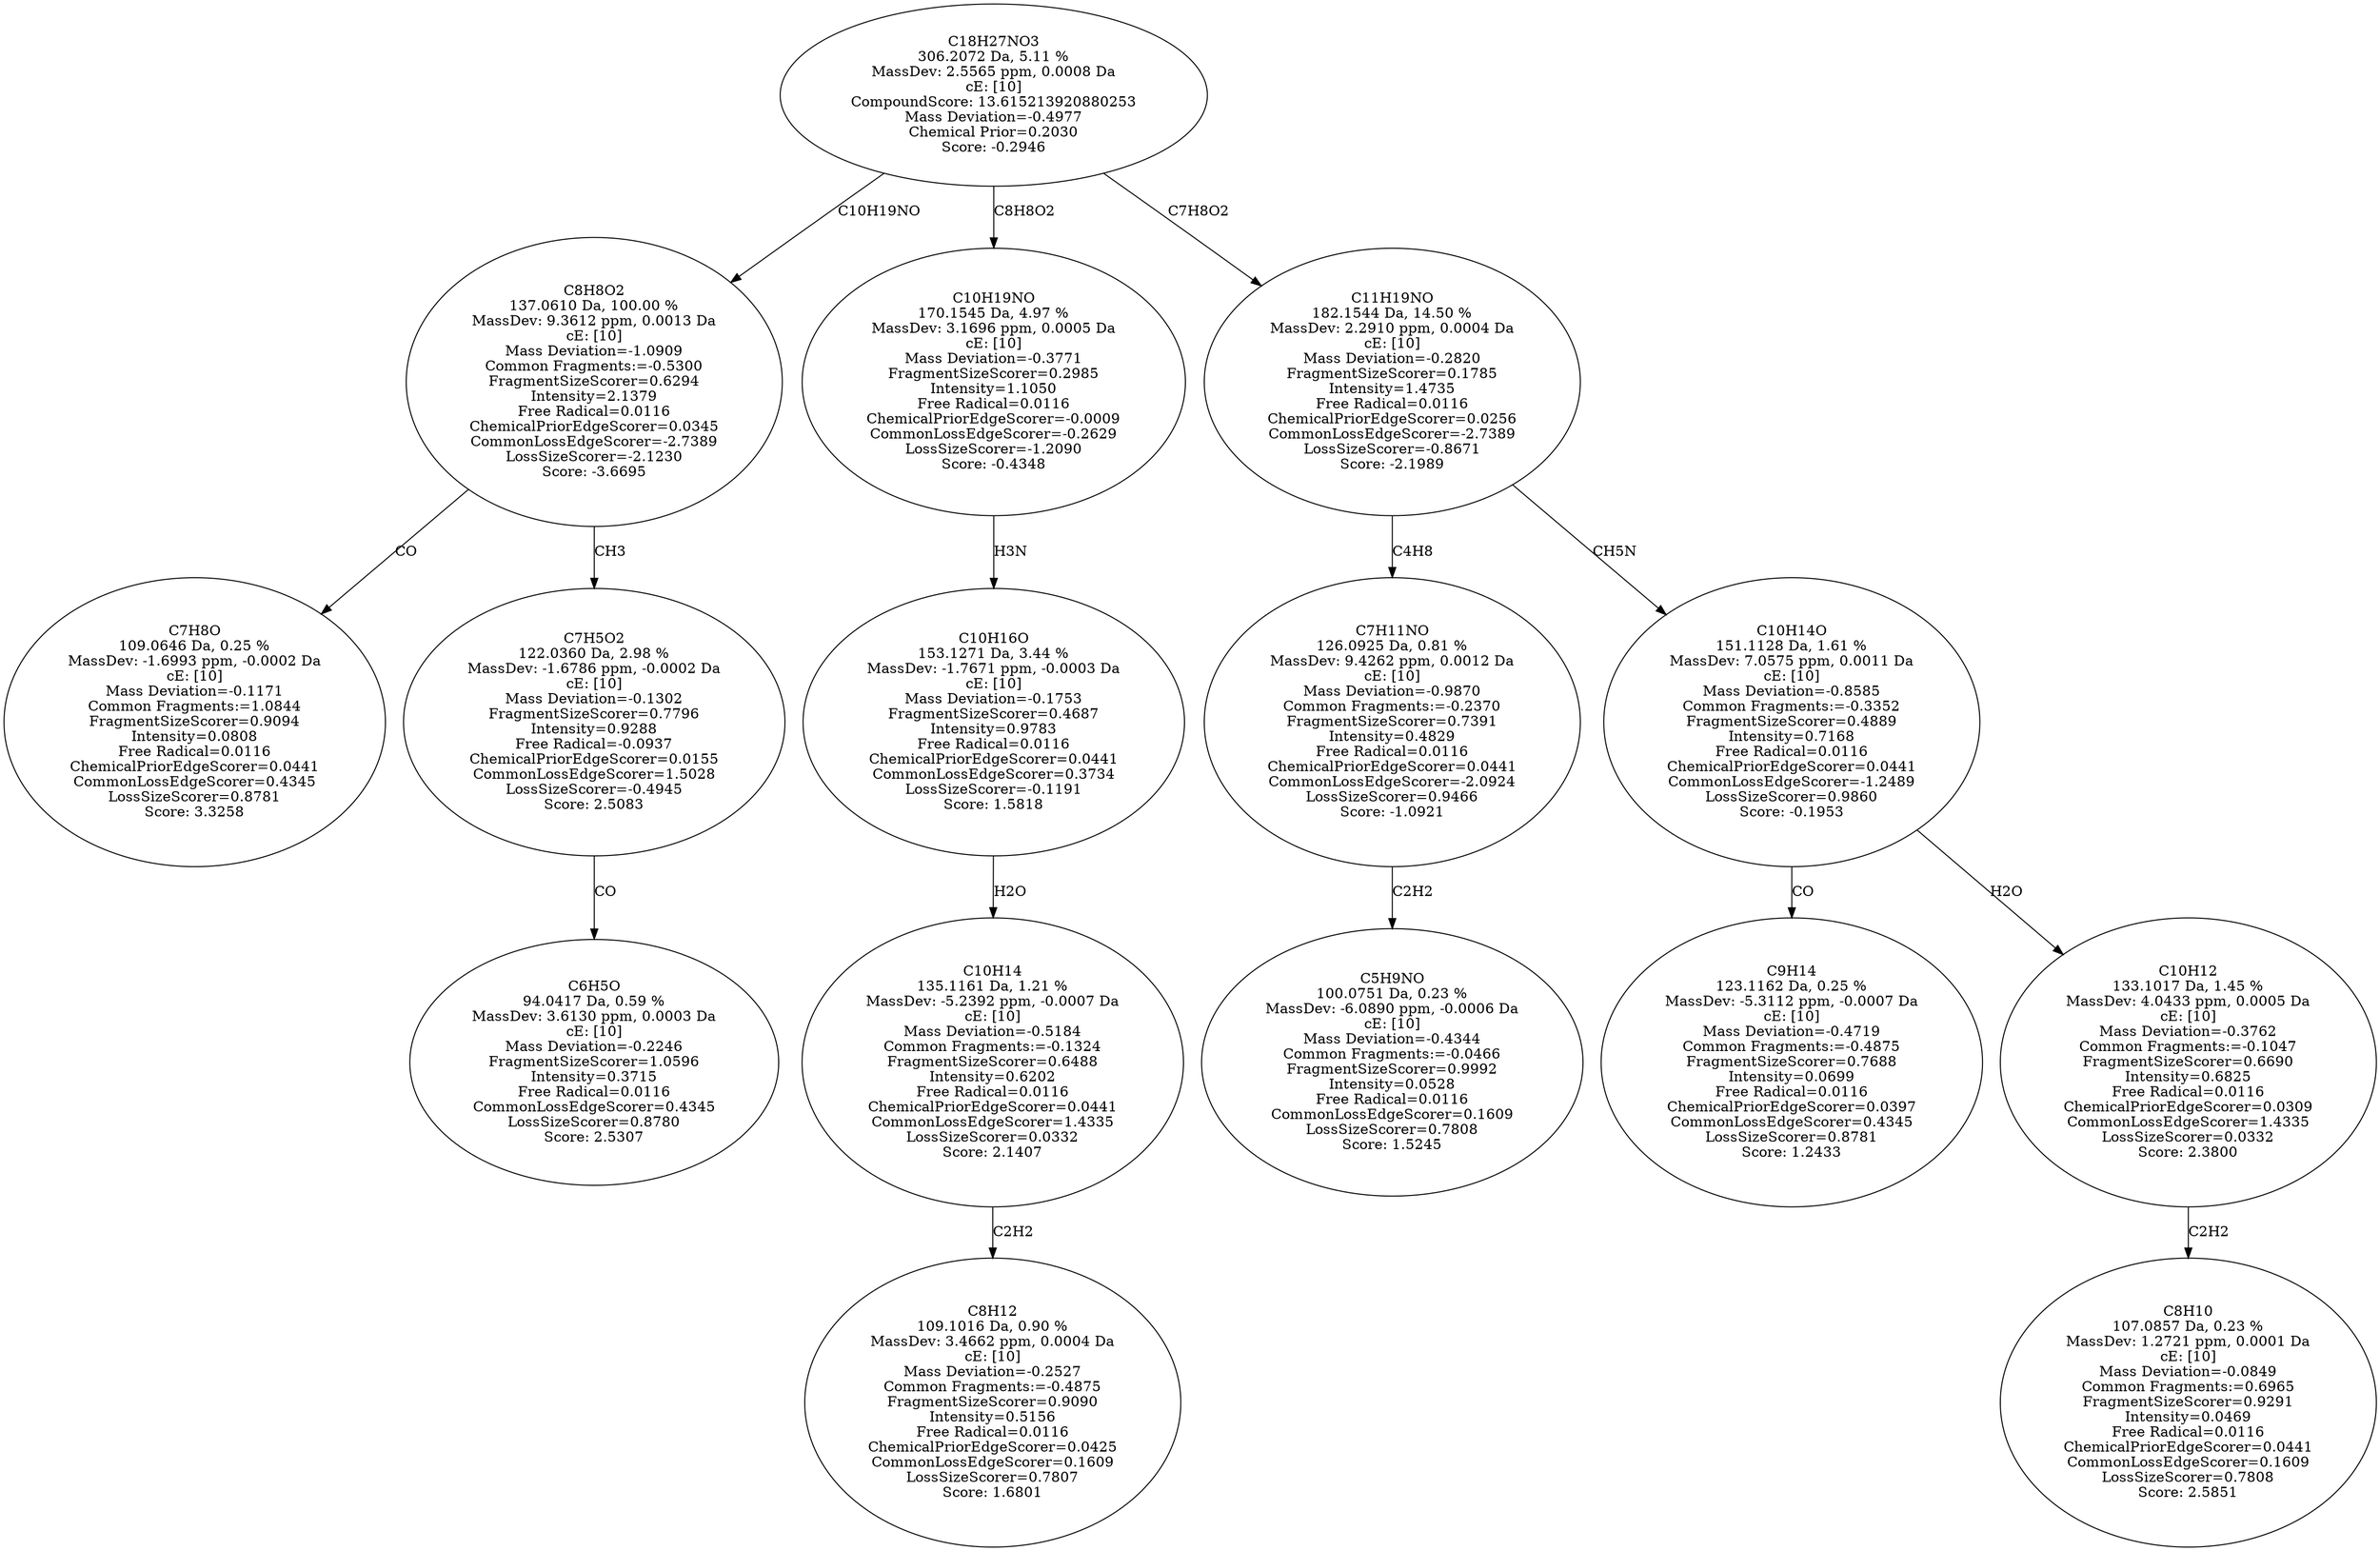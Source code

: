 strict digraph {
v1 [label="C7H8O\n109.0646 Da, 0.25 %\nMassDev: -1.6993 ppm, -0.0002 Da\ncE: [10]\nMass Deviation=-0.1171\nCommon Fragments:=1.0844\nFragmentSizeScorer=0.9094\nIntensity=0.0808\nFree Radical=0.0116\nChemicalPriorEdgeScorer=0.0441\nCommonLossEdgeScorer=0.4345\nLossSizeScorer=0.8781\nScore: 3.3258"];
v2 [label="C6H5O\n94.0417 Da, 0.59 %\nMassDev: 3.6130 ppm, 0.0003 Da\ncE: [10]\nMass Deviation=-0.2246\nFragmentSizeScorer=1.0596\nIntensity=0.3715\nFree Radical=0.0116\nCommonLossEdgeScorer=0.4345\nLossSizeScorer=0.8780\nScore: 2.5307"];
v3 [label="C7H5O2\n122.0360 Da, 2.98 %\nMassDev: -1.6786 ppm, -0.0002 Da\ncE: [10]\nMass Deviation=-0.1302\nFragmentSizeScorer=0.7796\nIntensity=0.9288\nFree Radical=-0.0937\nChemicalPriorEdgeScorer=0.0155\nCommonLossEdgeScorer=1.5028\nLossSizeScorer=-0.4945\nScore: 2.5083"];
v4 [label="C8H8O2\n137.0610 Da, 100.00 %\nMassDev: 9.3612 ppm, 0.0013 Da\ncE: [10]\nMass Deviation=-1.0909\nCommon Fragments:=-0.5300\nFragmentSizeScorer=0.6294\nIntensity=2.1379\nFree Radical=0.0116\nChemicalPriorEdgeScorer=0.0345\nCommonLossEdgeScorer=-2.7389\nLossSizeScorer=-2.1230\nScore: -3.6695"];
v5 [label="C8H12\n109.1016 Da, 0.90 %\nMassDev: 3.4662 ppm, 0.0004 Da\ncE: [10]\nMass Deviation=-0.2527\nCommon Fragments:=-0.4875\nFragmentSizeScorer=0.9090\nIntensity=0.5156\nFree Radical=0.0116\nChemicalPriorEdgeScorer=0.0425\nCommonLossEdgeScorer=0.1609\nLossSizeScorer=0.7807\nScore: 1.6801"];
v6 [label="C10H14\n135.1161 Da, 1.21 %\nMassDev: -5.2392 ppm, -0.0007 Da\ncE: [10]\nMass Deviation=-0.5184\nCommon Fragments:=-0.1324\nFragmentSizeScorer=0.6488\nIntensity=0.6202\nFree Radical=0.0116\nChemicalPriorEdgeScorer=0.0441\nCommonLossEdgeScorer=1.4335\nLossSizeScorer=0.0332\nScore: 2.1407"];
v7 [label="C10H16O\n153.1271 Da, 3.44 %\nMassDev: -1.7671 ppm, -0.0003 Da\ncE: [10]\nMass Deviation=-0.1753\nFragmentSizeScorer=0.4687\nIntensity=0.9783\nFree Radical=0.0116\nChemicalPriorEdgeScorer=0.0441\nCommonLossEdgeScorer=0.3734\nLossSizeScorer=-0.1191\nScore: 1.5818"];
v8 [label="C10H19NO\n170.1545 Da, 4.97 %\nMassDev: 3.1696 ppm, 0.0005 Da\ncE: [10]\nMass Deviation=-0.3771\nFragmentSizeScorer=0.2985\nIntensity=1.1050\nFree Radical=0.0116\nChemicalPriorEdgeScorer=-0.0009\nCommonLossEdgeScorer=-0.2629\nLossSizeScorer=-1.2090\nScore: -0.4348"];
v9 [label="C5H9NO\n100.0751 Da, 0.23 %\nMassDev: -6.0890 ppm, -0.0006 Da\ncE: [10]\nMass Deviation=-0.4344\nCommon Fragments:=-0.0466\nFragmentSizeScorer=0.9992\nIntensity=0.0528\nFree Radical=0.0116\nCommonLossEdgeScorer=0.1609\nLossSizeScorer=0.7808\nScore: 1.5245"];
v10 [label="C7H11NO\n126.0925 Da, 0.81 %\nMassDev: 9.4262 ppm, 0.0012 Da\ncE: [10]\nMass Deviation=-0.9870\nCommon Fragments:=-0.2370\nFragmentSizeScorer=0.7391\nIntensity=0.4829\nFree Radical=0.0116\nChemicalPriorEdgeScorer=0.0441\nCommonLossEdgeScorer=-2.0924\nLossSizeScorer=0.9466\nScore: -1.0921"];
v11 [label="C9H14\n123.1162 Da, 0.25 %\nMassDev: -5.3112 ppm, -0.0007 Da\ncE: [10]\nMass Deviation=-0.4719\nCommon Fragments:=-0.4875\nFragmentSizeScorer=0.7688\nIntensity=0.0699\nFree Radical=0.0116\nChemicalPriorEdgeScorer=0.0397\nCommonLossEdgeScorer=0.4345\nLossSizeScorer=0.8781\nScore: 1.2433"];
v12 [label="C8H10\n107.0857 Da, 0.23 %\nMassDev: 1.2721 ppm, 0.0001 Da\ncE: [10]\nMass Deviation=-0.0849\nCommon Fragments:=0.6965\nFragmentSizeScorer=0.9291\nIntensity=0.0469\nFree Radical=0.0116\nChemicalPriorEdgeScorer=0.0441\nCommonLossEdgeScorer=0.1609\nLossSizeScorer=0.7808\nScore: 2.5851"];
v13 [label="C10H12\n133.1017 Da, 1.45 %\nMassDev: 4.0433 ppm, 0.0005 Da\ncE: [10]\nMass Deviation=-0.3762\nCommon Fragments:=-0.1047\nFragmentSizeScorer=0.6690\nIntensity=0.6825\nFree Radical=0.0116\nChemicalPriorEdgeScorer=0.0309\nCommonLossEdgeScorer=1.4335\nLossSizeScorer=0.0332\nScore: 2.3800"];
v14 [label="C10H14O\n151.1128 Da, 1.61 %\nMassDev: 7.0575 ppm, 0.0011 Da\ncE: [10]\nMass Deviation=-0.8585\nCommon Fragments:=-0.3352\nFragmentSizeScorer=0.4889\nIntensity=0.7168\nFree Radical=0.0116\nChemicalPriorEdgeScorer=0.0441\nCommonLossEdgeScorer=-1.2489\nLossSizeScorer=0.9860\nScore: -0.1953"];
v15 [label="C11H19NO\n182.1544 Da, 14.50 %\nMassDev: 2.2910 ppm, 0.0004 Da\ncE: [10]\nMass Deviation=-0.2820\nFragmentSizeScorer=0.1785\nIntensity=1.4735\nFree Radical=0.0116\nChemicalPriorEdgeScorer=0.0256\nCommonLossEdgeScorer=-2.7389\nLossSizeScorer=-0.8671\nScore: -2.1989"];
v16 [label="C18H27NO3\n306.2072 Da, 5.11 %\nMassDev: 2.5565 ppm, 0.0008 Da\ncE: [10]\nCompoundScore: 13.615213920880253\nMass Deviation=-0.4977\nChemical Prior=0.2030\nScore: -0.2946"];
v4 -> v1 [label="CO"];
v3 -> v2 [label="CO"];
v4 -> v3 [label="CH3"];
v16 -> v4 [label="C10H19NO"];
v6 -> v5 [label="C2H2"];
v7 -> v6 [label="H2O"];
v8 -> v7 [label="H3N"];
v16 -> v8 [label="C8H8O2"];
v10 -> v9 [label="C2H2"];
v15 -> v10 [label="C4H8"];
v14 -> v11 [label="CO"];
v13 -> v12 [label="C2H2"];
v14 -> v13 [label="H2O"];
v15 -> v14 [label="CH5N"];
v16 -> v15 [label="C7H8O2"];
}
